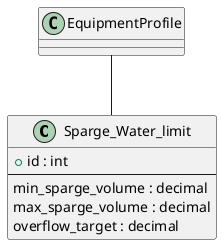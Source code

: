 @startuml
class "Sparge_Water_limit" as Sparge_Water_limit {
    + id : int
    --
    min_sparge_volume : decimal /' EngUnit: L, Min Sparge Volume '/
    max_sparge_volume : decimal /' EngUnit: L, Max Sparge Volume '/
    overflow_target : decimal /' EngUnit: L, Overflow Target '/
}

EquipmentProfile -- Sparge_Water_limit
@enduml